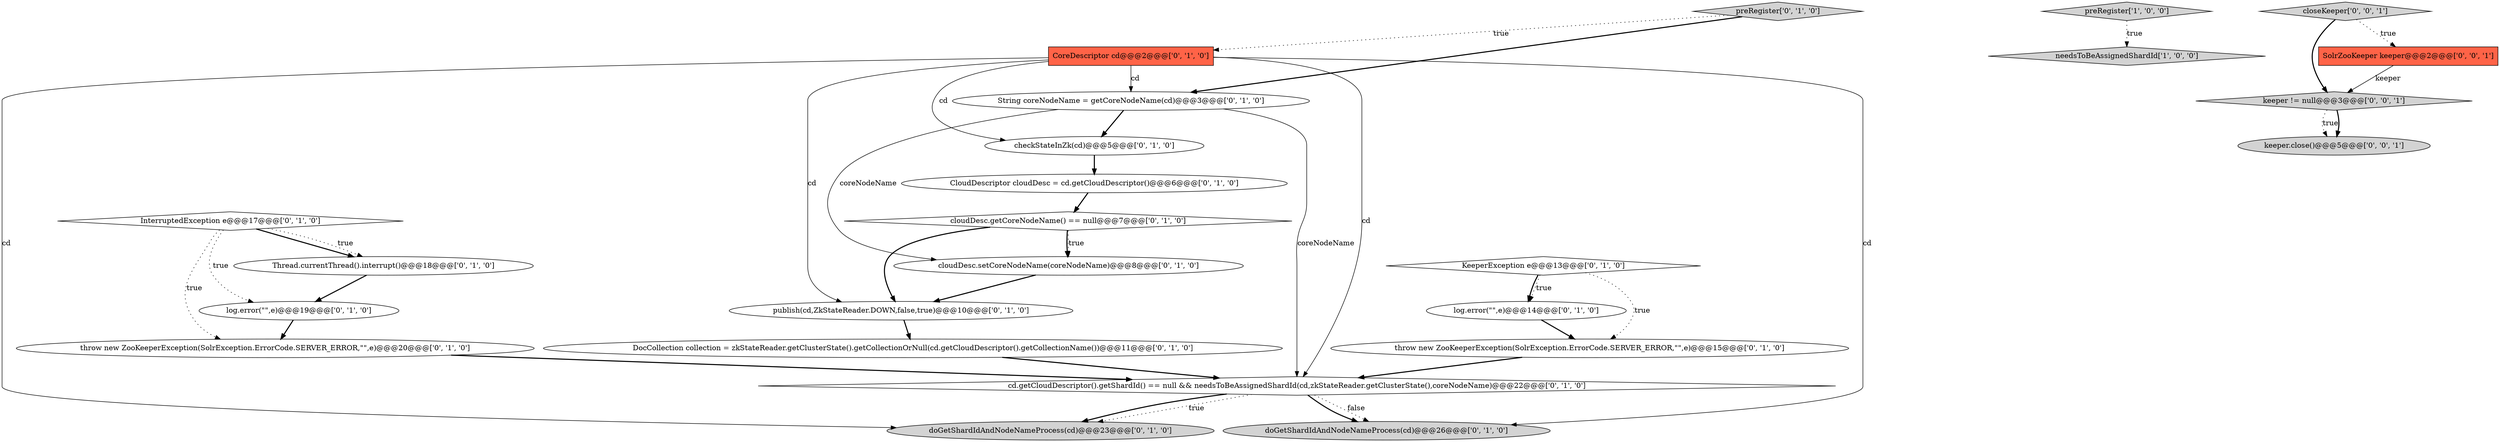 digraph {
9 [style = filled, label = "CoreDescriptor cd@@@2@@@['0', '1', '0']", fillcolor = tomato, shape = box image = "AAA0AAABBB2BBB"];
1 [style = filled, label = "preRegister['1', '0', '0']", fillcolor = lightgray, shape = diamond image = "AAA0AAABBB1BBB"];
7 [style = filled, label = "doGetShardIdAndNodeNameProcess(cd)@@@26@@@['0', '1', '0']", fillcolor = lightgray, shape = ellipse image = "AAA0AAABBB2BBB"];
24 [style = filled, label = "keeper.close()@@@5@@@['0', '0', '1']", fillcolor = lightgray, shape = ellipse image = "AAA0AAABBB3BBB"];
2 [style = filled, label = "String coreNodeName = getCoreNodeName(cd)@@@3@@@['0', '1', '0']", fillcolor = white, shape = ellipse image = "AAA0AAABBB2BBB"];
19 [style = filled, label = "throw new ZooKeeperException(SolrException.ErrorCode.SERVER_ERROR,\"\",e)@@@20@@@['0', '1', '0']", fillcolor = white, shape = ellipse image = "AAA0AAABBB2BBB"];
14 [style = filled, label = "log.error(\"\",e)@@@19@@@['0', '1', '0']", fillcolor = white, shape = ellipse image = "AAA0AAABBB2BBB"];
21 [style = filled, label = "keeper != null@@@3@@@['0', '0', '1']", fillcolor = lightgray, shape = diamond image = "AAA0AAABBB3BBB"];
23 [style = filled, label = "SolrZooKeeper keeper@@@2@@@['0', '0', '1']", fillcolor = tomato, shape = box image = "AAA0AAABBB3BBB"];
13 [style = filled, label = "doGetShardIdAndNodeNameProcess(cd)@@@23@@@['0', '1', '0']", fillcolor = lightgray, shape = ellipse image = "AAA0AAABBB2BBB"];
17 [style = filled, label = "InterruptedException e@@@17@@@['0', '1', '0']", fillcolor = white, shape = diamond image = "AAA0AAABBB2BBB"];
16 [style = filled, label = "cd.getCloudDescriptor().getShardId() == null && needsToBeAssignedShardId(cd,zkStateReader.getClusterState(),coreNodeName)@@@22@@@['0', '1', '0']", fillcolor = white, shape = diamond image = "AAA0AAABBB2BBB"];
20 [style = filled, label = "DocCollection collection = zkStateReader.getClusterState().getCollectionOrNull(cd.getCloudDescriptor().getCollectionName())@@@11@@@['0', '1', '0']", fillcolor = white, shape = ellipse image = "AAA0AAABBB2BBB"];
10 [style = filled, label = "publish(cd,ZkStateReader.DOWN,false,true)@@@10@@@['0', '1', '0']", fillcolor = white, shape = ellipse image = "AAA0AAABBB2BBB"];
8 [style = filled, label = "preRegister['0', '1', '0']", fillcolor = lightgray, shape = diamond image = "AAA0AAABBB2BBB"];
0 [style = filled, label = "needsToBeAssignedShardId['1', '0', '0']", fillcolor = lightgray, shape = diamond image = "AAA0AAABBB1BBB"];
22 [style = filled, label = "closeKeeper['0', '0', '1']", fillcolor = lightgray, shape = diamond image = "AAA0AAABBB3BBB"];
11 [style = filled, label = "checkStateInZk(cd)@@@5@@@['0', '1', '0']", fillcolor = white, shape = ellipse image = "AAA0AAABBB2BBB"];
4 [style = filled, label = "cloudDesc.setCoreNodeName(coreNodeName)@@@8@@@['0', '1', '0']", fillcolor = white, shape = ellipse image = "AAA0AAABBB2BBB"];
15 [style = filled, label = "CloudDescriptor cloudDesc = cd.getCloudDescriptor()@@@6@@@['0', '1', '0']", fillcolor = white, shape = ellipse image = "AAA0AAABBB2BBB"];
3 [style = filled, label = "log.error(\"\",e)@@@14@@@['0', '1', '0']", fillcolor = white, shape = ellipse image = "AAA0AAABBB2BBB"];
18 [style = filled, label = "cloudDesc.getCoreNodeName() == null@@@7@@@['0', '1', '0']", fillcolor = white, shape = diamond image = "AAA0AAABBB2BBB"];
5 [style = filled, label = "KeeperException e@@@13@@@['0', '1', '0']", fillcolor = white, shape = diamond image = "AAA0AAABBB2BBB"];
12 [style = filled, label = "Thread.currentThread().interrupt()@@@18@@@['0', '1', '0']", fillcolor = white, shape = ellipse image = "AAA0AAABBB2BBB"];
6 [style = filled, label = "throw new ZooKeeperException(SolrException.ErrorCode.SERVER_ERROR,\"\",e)@@@15@@@['0', '1', '0']", fillcolor = white, shape = ellipse image = "AAA0AAABBB2BBB"];
17->19 [style = dotted, label="true"];
9->10 [style = solid, label="cd"];
10->20 [style = bold, label=""];
22->23 [style = dotted, label="true"];
17->14 [style = dotted, label="true"];
20->16 [style = bold, label=""];
1->0 [style = dotted, label="true"];
15->18 [style = bold, label=""];
2->11 [style = bold, label=""];
12->14 [style = bold, label=""];
5->3 [style = dotted, label="true"];
21->24 [style = dotted, label="true"];
17->12 [style = bold, label=""];
16->13 [style = dotted, label="true"];
11->15 [style = bold, label=""];
14->19 [style = bold, label=""];
21->24 [style = bold, label=""];
2->4 [style = solid, label="coreNodeName"];
16->13 [style = bold, label=""];
3->6 [style = bold, label=""];
6->16 [style = bold, label=""];
19->16 [style = bold, label=""];
5->6 [style = dotted, label="true"];
17->12 [style = dotted, label="true"];
8->2 [style = bold, label=""];
18->4 [style = dotted, label="true"];
9->11 [style = solid, label="cd"];
18->10 [style = bold, label=""];
9->13 [style = solid, label="cd"];
16->7 [style = dotted, label="false"];
9->16 [style = solid, label="cd"];
4->10 [style = bold, label=""];
23->21 [style = solid, label="keeper"];
16->7 [style = bold, label=""];
5->3 [style = bold, label=""];
22->21 [style = bold, label=""];
2->16 [style = solid, label="coreNodeName"];
9->7 [style = solid, label="cd"];
18->4 [style = bold, label=""];
9->2 [style = solid, label="cd"];
8->9 [style = dotted, label="true"];
}
